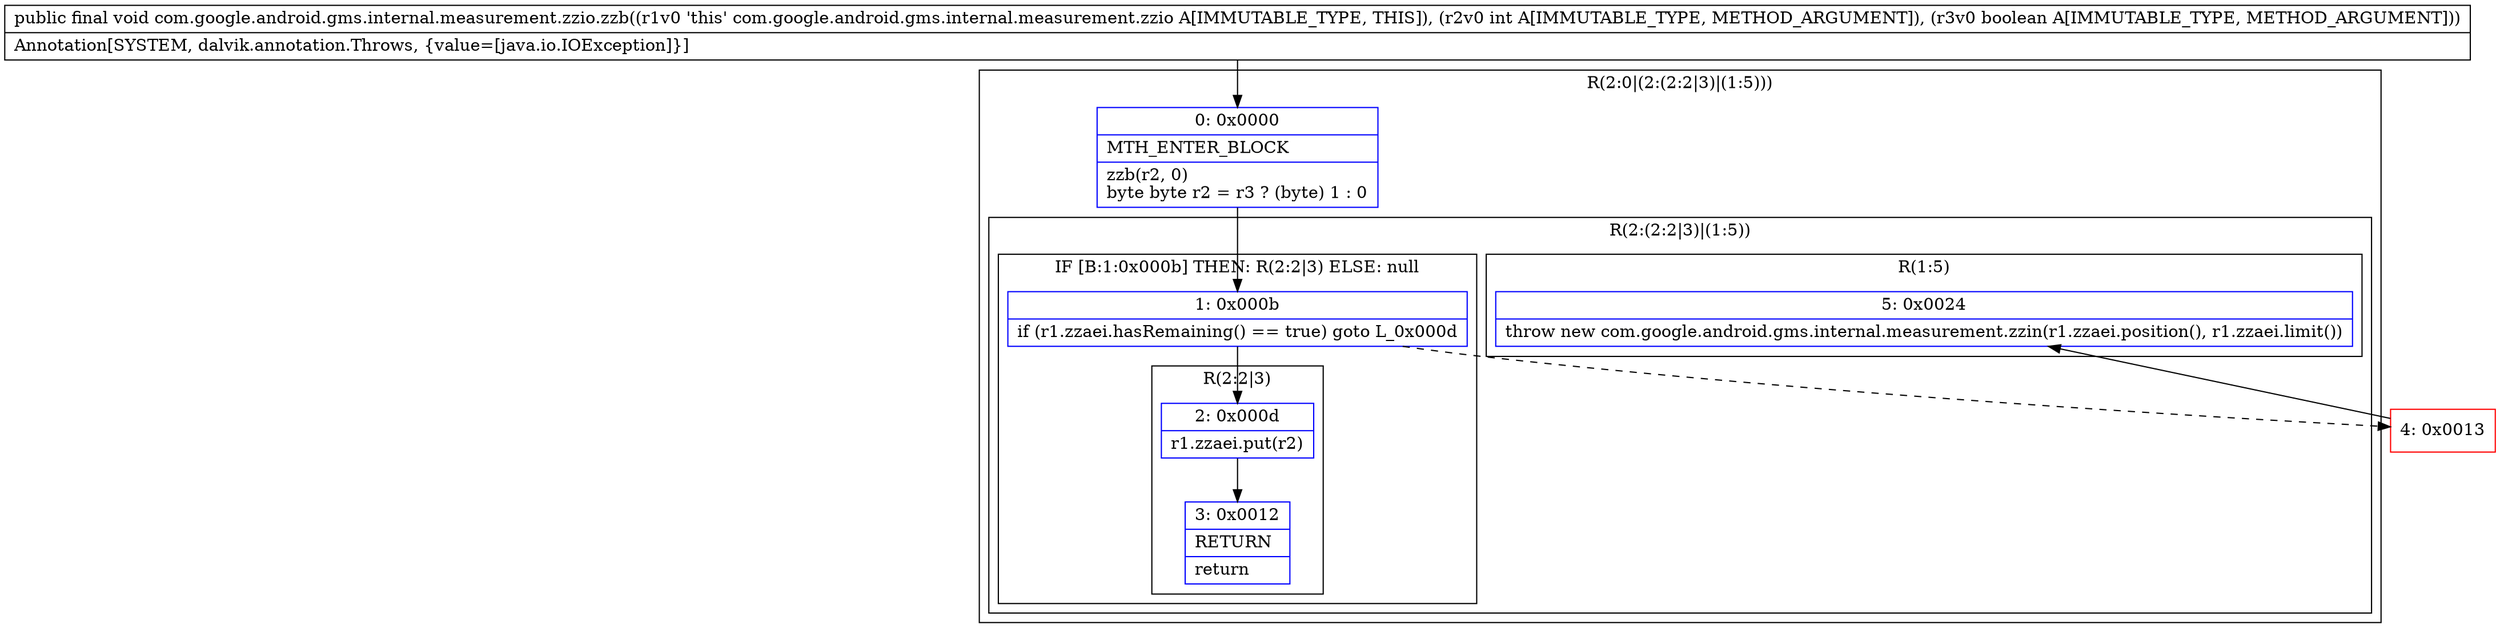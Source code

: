 digraph "CFG forcom.google.android.gms.internal.measurement.zzio.zzb(IZ)V" {
subgraph cluster_Region_759901406 {
label = "R(2:0|(2:(2:2|3)|(1:5)))";
node [shape=record,color=blue];
Node_0 [shape=record,label="{0\:\ 0x0000|MTH_ENTER_BLOCK\l|zzb(r2, 0)\lbyte byte r2 = r3 ? (byte) 1 : 0\l}"];
subgraph cluster_Region_1620194107 {
label = "R(2:(2:2|3)|(1:5))";
node [shape=record,color=blue];
subgraph cluster_IfRegion_926221750 {
label = "IF [B:1:0x000b] THEN: R(2:2|3) ELSE: null";
node [shape=record,color=blue];
Node_1 [shape=record,label="{1\:\ 0x000b|if (r1.zzaei.hasRemaining() == true) goto L_0x000d\l}"];
subgraph cluster_Region_112067705 {
label = "R(2:2|3)";
node [shape=record,color=blue];
Node_2 [shape=record,label="{2\:\ 0x000d|r1.zzaei.put(r2)\l}"];
Node_3 [shape=record,label="{3\:\ 0x0012|RETURN\l|return\l}"];
}
}
subgraph cluster_Region_1329295608 {
label = "R(1:5)";
node [shape=record,color=blue];
Node_5 [shape=record,label="{5\:\ 0x0024|throw new com.google.android.gms.internal.measurement.zzin(r1.zzaei.position(), r1.zzaei.limit())\l}"];
}
}
}
Node_4 [shape=record,color=red,label="{4\:\ 0x0013}"];
MethodNode[shape=record,label="{public final void com.google.android.gms.internal.measurement.zzio.zzb((r1v0 'this' com.google.android.gms.internal.measurement.zzio A[IMMUTABLE_TYPE, THIS]), (r2v0 int A[IMMUTABLE_TYPE, METHOD_ARGUMENT]), (r3v0 boolean A[IMMUTABLE_TYPE, METHOD_ARGUMENT]))  | Annotation[SYSTEM, dalvik.annotation.Throws, \{value=[java.io.IOException]\}]\l}"];
MethodNode -> Node_0;
Node_0 -> Node_1;
Node_1 -> Node_2;
Node_1 -> Node_4[style=dashed];
Node_2 -> Node_3;
Node_4 -> Node_5;
}

